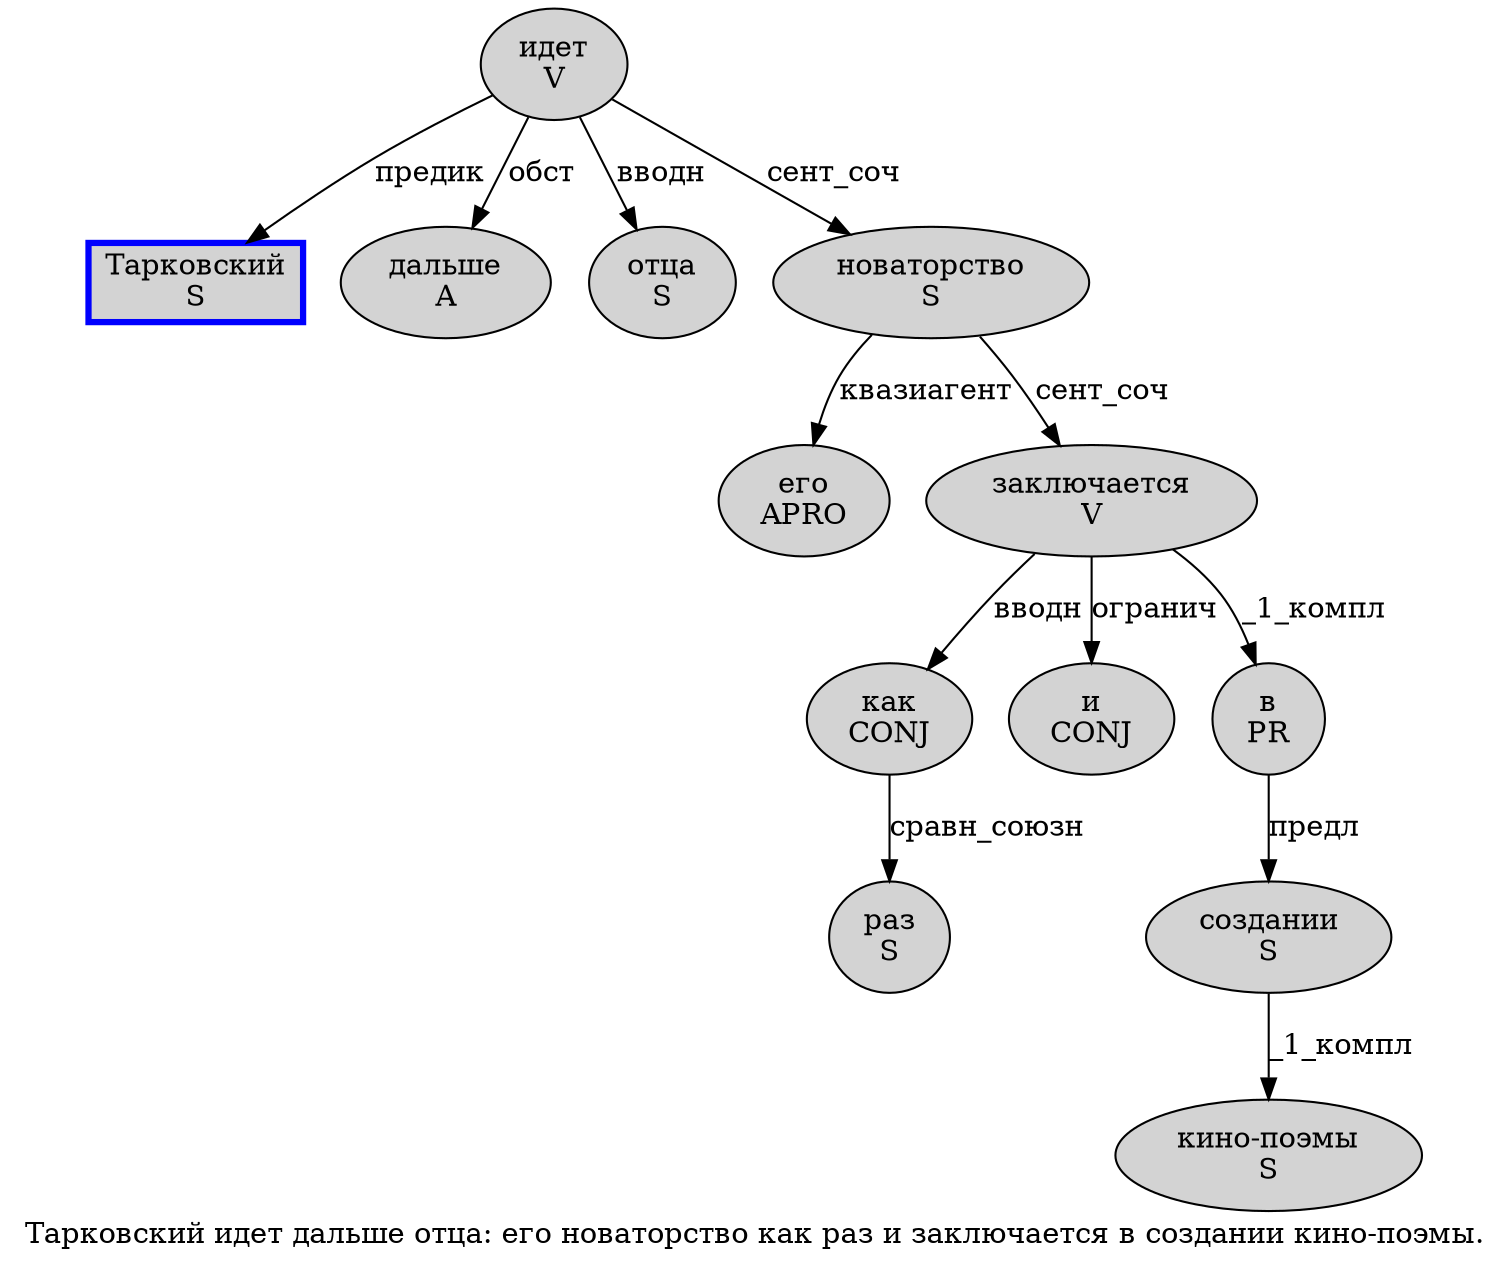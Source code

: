 digraph SENTENCE_2029 {
	graph [label="Тарковский идет дальше отца: его новаторство как раз и заключается в создании кино-поэмы."]
	node [style=filled]
		0 [label="Тарковский
S" color=blue fillcolor=lightgray penwidth=3 shape=box]
		1 [label="идет
V" color="" fillcolor=lightgray penwidth=1 shape=ellipse]
		2 [label="дальше
A" color="" fillcolor=lightgray penwidth=1 shape=ellipse]
		3 [label="отца
S" color="" fillcolor=lightgray penwidth=1 shape=ellipse]
		5 [label="его
APRO" color="" fillcolor=lightgray penwidth=1 shape=ellipse]
		6 [label="новаторство
S" color="" fillcolor=lightgray penwidth=1 shape=ellipse]
		7 [label="как
CONJ" color="" fillcolor=lightgray penwidth=1 shape=ellipse]
		8 [label="раз
S" color="" fillcolor=lightgray penwidth=1 shape=ellipse]
		9 [label="и
CONJ" color="" fillcolor=lightgray penwidth=1 shape=ellipse]
		10 [label="заключается
V" color="" fillcolor=lightgray penwidth=1 shape=ellipse]
		11 [label="в
PR" color="" fillcolor=lightgray penwidth=1 shape=ellipse]
		12 [label="создании
S" color="" fillcolor=lightgray penwidth=1 shape=ellipse]
		13 [label="кино-поэмы
S" color="" fillcolor=lightgray penwidth=1 shape=ellipse]
			6 -> 5 [label="квазиагент"]
			6 -> 10 [label="сент_соч"]
			7 -> 8 [label="сравн_союзн"]
			11 -> 12 [label="предл"]
			1 -> 0 [label="предик"]
			1 -> 2 [label="обст"]
			1 -> 3 [label="вводн"]
			1 -> 6 [label="сент_соч"]
			10 -> 7 [label="вводн"]
			10 -> 9 [label="огранич"]
			10 -> 11 [label="_1_компл"]
			12 -> 13 [label="_1_компл"]
}